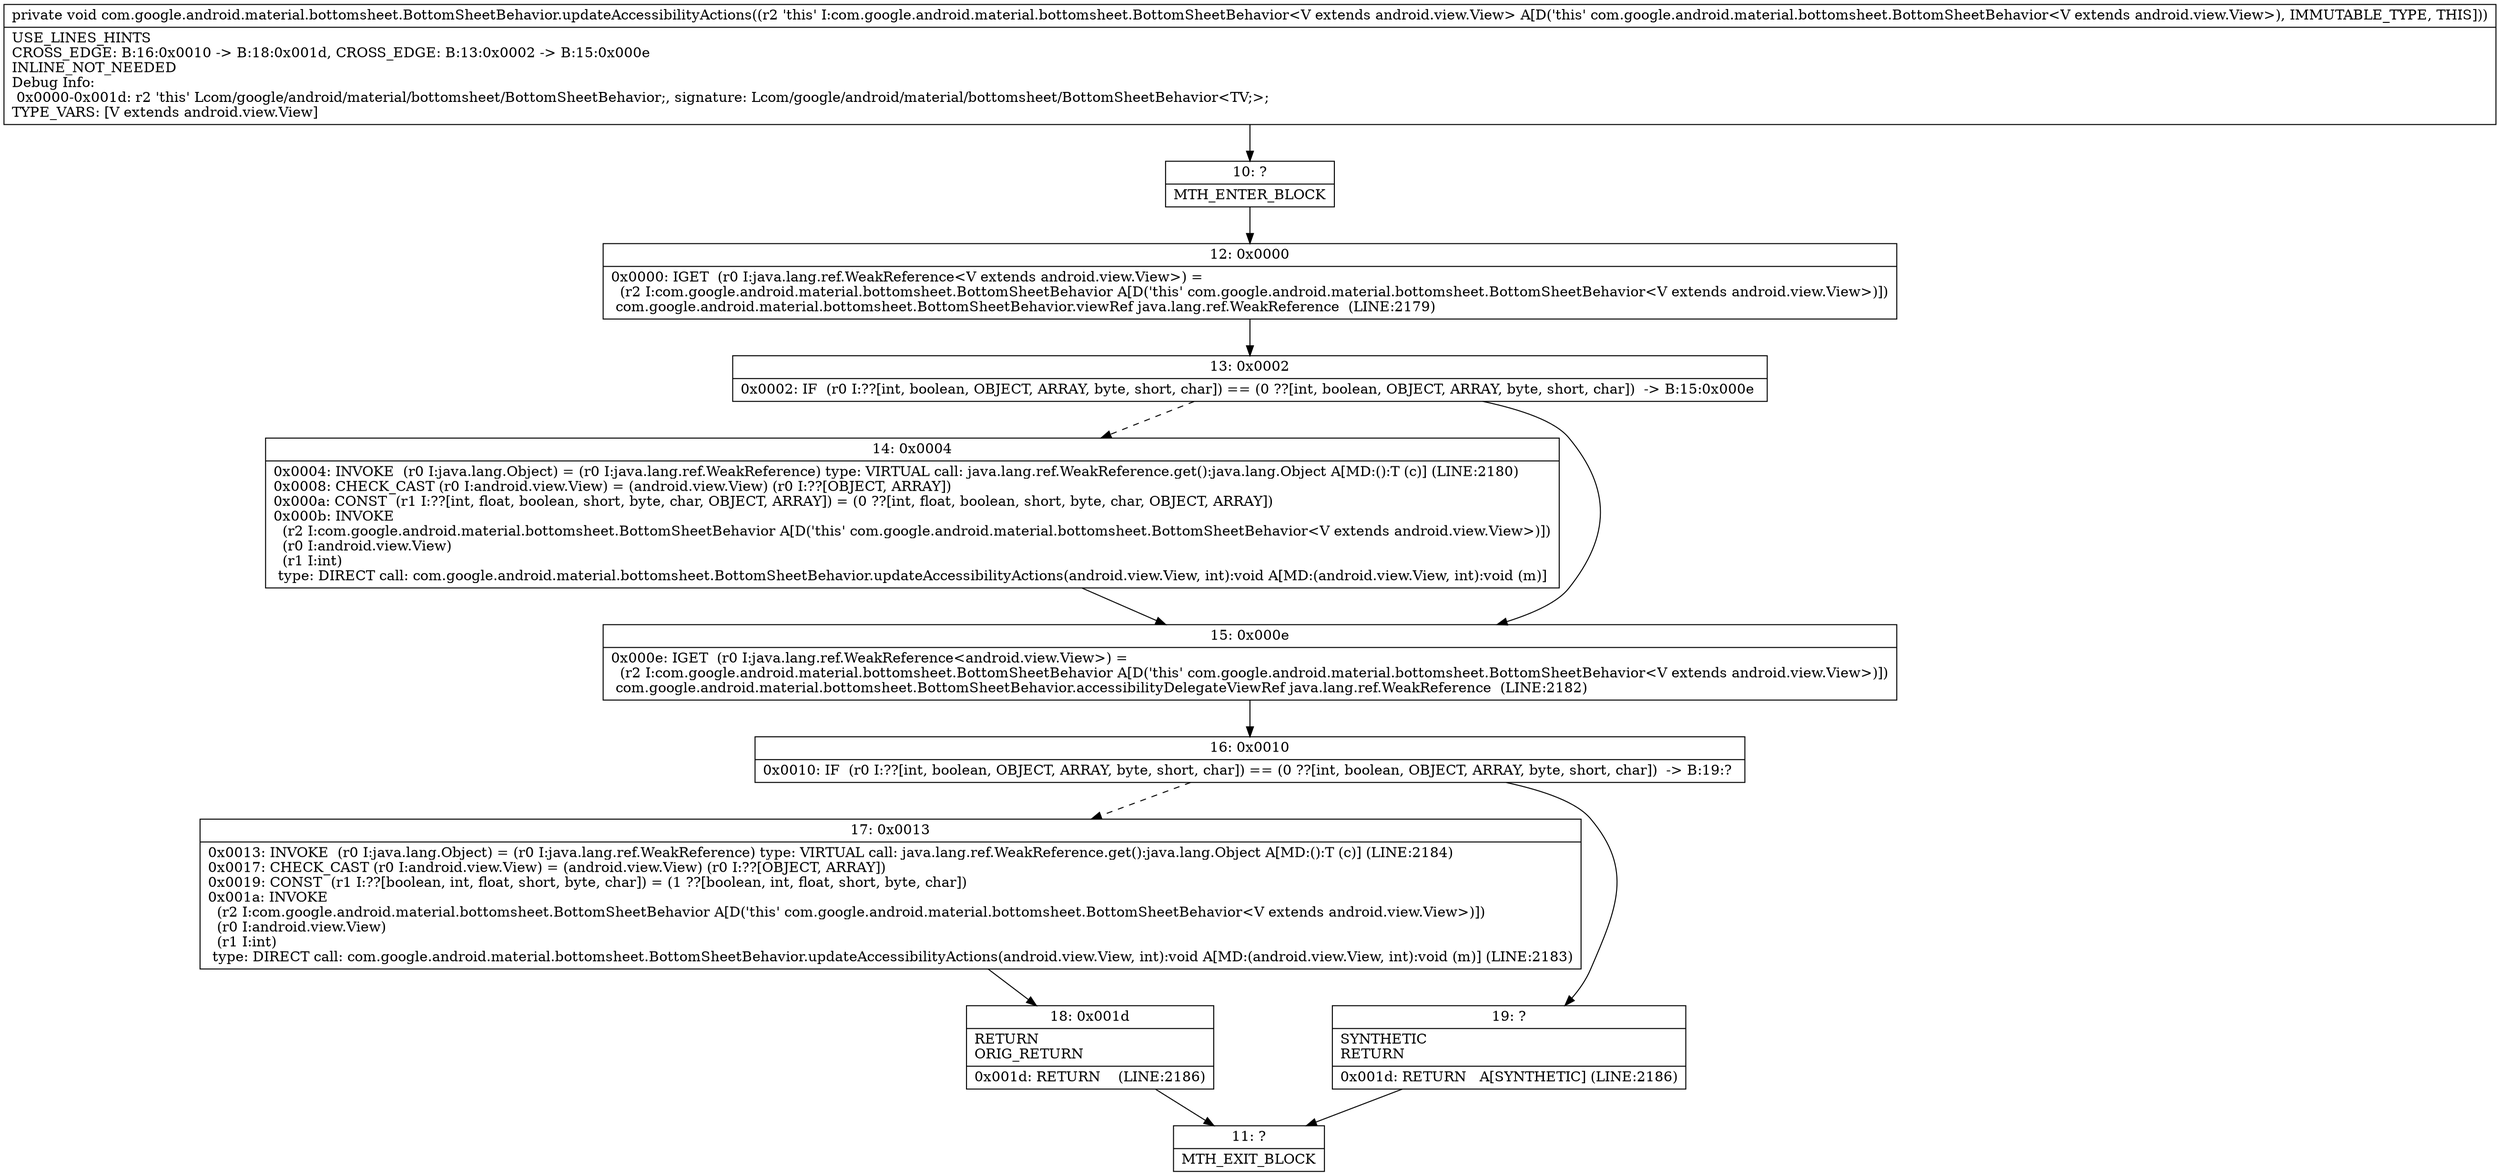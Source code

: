 digraph "CFG forcom.google.android.material.bottomsheet.BottomSheetBehavior.updateAccessibilityActions()V" {
Node_10 [shape=record,label="{10\:\ ?|MTH_ENTER_BLOCK\l}"];
Node_12 [shape=record,label="{12\:\ 0x0000|0x0000: IGET  (r0 I:java.lang.ref.WeakReference\<V extends android.view.View\>) = \l  (r2 I:com.google.android.material.bottomsheet.BottomSheetBehavior A[D('this' com.google.android.material.bottomsheet.BottomSheetBehavior\<V extends android.view.View\>)])\l com.google.android.material.bottomsheet.BottomSheetBehavior.viewRef java.lang.ref.WeakReference  (LINE:2179)\l}"];
Node_13 [shape=record,label="{13\:\ 0x0002|0x0002: IF  (r0 I:??[int, boolean, OBJECT, ARRAY, byte, short, char]) == (0 ??[int, boolean, OBJECT, ARRAY, byte, short, char])  \-\> B:15:0x000e \l}"];
Node_14 [shape=record,label="{14\:\ 0x0004|0x0004: INVOKE  (r0 I:java.lang.Object) = (r0 I:java.lang.ref.WeakReference) type: VIRTUAL call: java.lang.ref.WeakReference.get():java.lang.Object A[MD:():T (c)] (LINE:2180)\l0x0008: CHECK_CAST (r0 I:android.view.View) = (android.view.View) (r0 I:??[OBJECT, ARRAY]) \l0x000a: CONST  (r1 I:??[int, float, boolean, short, byte, char, OBJECT, ARRAY]) = (0 ??[int, float, boolean, short, byte, char, OBJECT, ARRAY]) \l0x000b: INVOKE  \l  (r2 I:com.google.android.material.bottomsheet.BottomSheetBehavior A[D('this' com.google.android.material.bottomsheet.BottomSheetBehavior\<V extends android.view.View\>)])\l  (r0 I:android.view.View)\l  (r1 I:int)\l type: DIRECT call: com.google.android.material.bottomsheet.BottomSheetBehavior.updateAccessibilityActions(android.view.View, int):void A[MD:(android.view.View, int):void (m)]\l}"];
Node_15 [shape=record,label="{15\:\ 0x000e|0x000e: IGET  (r0 I:java.lang.ref.WeakReference\<android.view.View\>) = \l  (r2 I:com.google.android.material.bottomsheet.BottomSheetBehavior A[D('this' com.google.android.material.bottomsheet.BottomSheetBehavior\<V extends android.view.View\>)])\l com.google.android.material.bottomsheet.BottomSheetBehavior.accessibilityDelegateViewRef java.lang.ref.WeakReference  (LINE:2182)\l}"];
Node_16 [shape=record,label="{16\:\ 0x0010|0x0010: IF  (r0 I:??[int, boolean, OBJECT, ARRAY, byte, short, char]) == (0 ??[int, boolean, OBJECT, ARRAY, byte, short, char])  \-\> B:19:? \l}"];
Node_17 [shape=record,label="{17\:\ 0x0013|0x0013: INVOKE  (r0 I:java.lang.Object) = (r0 I:java.lang.ref.WeakReference) type: VIRTUAL call: java.lang.ref.WeakReference.get():java.lang.Object A[MD:():T (c)] (LINE:2184)\l0x0017: CHECK_CAST (r0 I:android.view.View) = (android.view.View) (r0 I:??[OBJECT, ARRAY]) \l0x0019: CONST  (r1 I:??[boolean, int, float, short, byte, char]) = (1 ??[boolean, int, float, short, byte, char]) \l0x001a: INVOKE  \l  (r2 I:com.google.android.material.bottomsheet.BottomSheetBehavior A[D('this' com.google.android.material.bottomsheet.BottomSheetBehavior\<V extends android.view.View\>)])\l  (r0 I:android.view.View)\l  (r1 I:int)\l type: DIRECT call: com.google.android.material.bottomsheet.BottomSheetBehavior.updateAccessibilityActions(android.view.View, int):void A[MD:(android.view.View, int):void (m)] (LINE:2183)\l}"];
Node_18 [shape=record,label="{18\:\ 0x001d|RETURN\lORIG_RETURN\l|0x001d: RETURN    (LINE:2186)\l}"];
Node_11 [shape=record,label="{11\:\ ?|MTH_EXIT_BLOCK\l}"];
Node_19 [shape=record,label="{19\:\ ?|SYNTHETIC\lRETURN\l|0x001d: RETURN   A[SYNTHETIC] (LINE:2186)\l}"];
MethodNode[shape=record,label="{private void com.google.android.material.bottomsheet.BottomSheetBehavior.updateAccessibilityActions((r2 'this' I:com.google.android.material.bottomsheet.BottomSheetBehavior\<V extends android.view.View\> A[D('this' com.google.android.material.bottomsheet.BottomSheetBehavior\<V extends android.view.View\>), IMMUTABLE_TYPE, THIS]))  | USE_LINES_HINTS\lCROSS_EDGE: B:16:0x0010 \-\> B:18:0x001d, CROSS_EDGE: B:13:0x0002 \-\> B:15:0x000e\lINLINE_NOT_NEEDED\lDebug Info:\l  0x0000\-0x001d: r2 'this' Lcom\/google\/android\/material\/bottomsheet\/BottomSheetBehavior;, signature: Lcom\/google\/android\/material\/bottomsheet\/BottomSheetBehavior\<TV;\>;\lTYPE_VARS: [V extends android.view.View]\l}"];
MethodNode -> Node_10;Node_10 -> Node_12;
Node_12 -> Node_13;
Node_13 -> Node_14[style=dashed];
Node_13 -> Node_15;
Node_14 -> Node_15;
Node_15 -> Node_16;
Node_16 -> Node_17[style=dashed];
Node_16 -> Node_19;
Node_17 -> Node_18;
Node_18 -> Node_11;
Node_19 -> Node_11;
}

